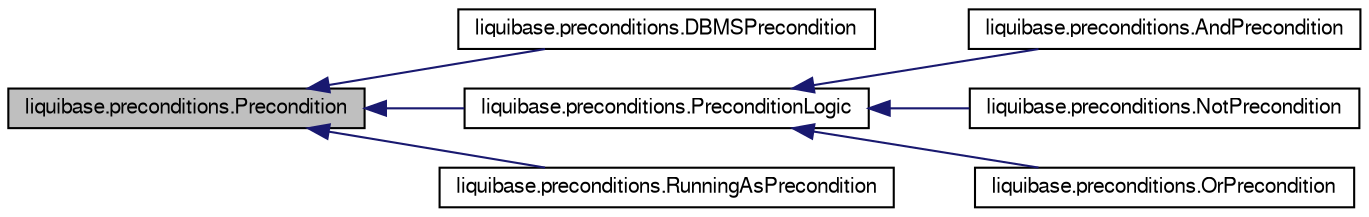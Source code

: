 digraph G
{
  edge [fontname="FreeSans",fontsize=10,labelfontname="FreeSans",labelfontsize=10];
  node [fontname="FreeSans",fontsize=10,shape=record];
  rankdir=LR;
  Node1 [label="liquibase.preconditions.Precondition",height=0.2,width=0.4,color="black", fillcolor="grey75", style="filled" fontcolor="black"];
  Node1 -> Node2 [dir=back,color="midnightblue",fontsize=10,style="solid",fontname="FreeSans"];
  Node2 [label="liquibase.preconditions.DBMSPrecondition",height=0.2,width=0.4,color="black", fillcolor="white", style="filled",URL="$classliquibase_1_1preconditions_1_1_d_b_m_s_precondition.html",tooltip="Precondition for specifying the type of database (oracle, mysql, etc."];
  Node1 -> Node3 [dir=back,color="midnightblue",fontsize=10,style="solid",fontname="FreeSans"];
  Node3 [label="liquibase.preconditions.PreconditionLogic",height=0.2,width=0.4,color="black", fillcolor="white", style="filled",URL="$classliquibase_1_1preconditions_1_1_precondition_logic.html",tooltip="Marker interface for precondition logic tags (and,or, not)."];
  Node3 -> Node4 [dir=back,color="midnightblue",fontsize=10,style="solid",fontname="FreeSans"];
  Node4 [label="liquibase.preconditions.AndPrecondition",height=0.2,width=0.4,color="black", fillcolor="white", style="filled",URL="$classliquibase_1_1preconditions_1_1_and_precondition.html",tooltip="Container class for all preconditions on a change log."];
  Node3 -> Node5 [dir=back,color="midnightblue",fontsize=10,style="solid",fontname="FreeSans"];
  Node5 [label="liquibase.preconditions.NotPrecondition",height=0.2,width=0.4,color="black", fillcolor="white", style="filled",URL="$classliquibase_1_1preconditions_1_1_not_precondition.html",tooltip="Class for controling &quot;not&quot; logic in preconditions."];
  Node3 -> Node6 [dir=back,color="midnightblue",fontsize=10,style="solid",fontname="FreeSans"];
  Node6 [label="liquibase.preconditions.OrPrecondition",height=0.2,width=0.4,color="black", fillcolor="white", style="filled",URL="$classliquibase_1_1preconditions_1_1_or_precondition.html",tooltip="Class for controling &quot;or&quot; logic in preconditions."];
  Node1 -> Node7 [dir=back,color="midnightblue",fontsize=10,style="solid",fontname="FreeSans"];
  Node7 [label="liquibase.preconditions.RunningAsPrecondition",height=0.2,width=0.4,color="black", fillcolor="white", style="filled",URL="$classliquibase_1_1preconditions_1_1_running_as_precondition.html",tooltip="Precondition that checks the name of the user executing the change log."];
}
